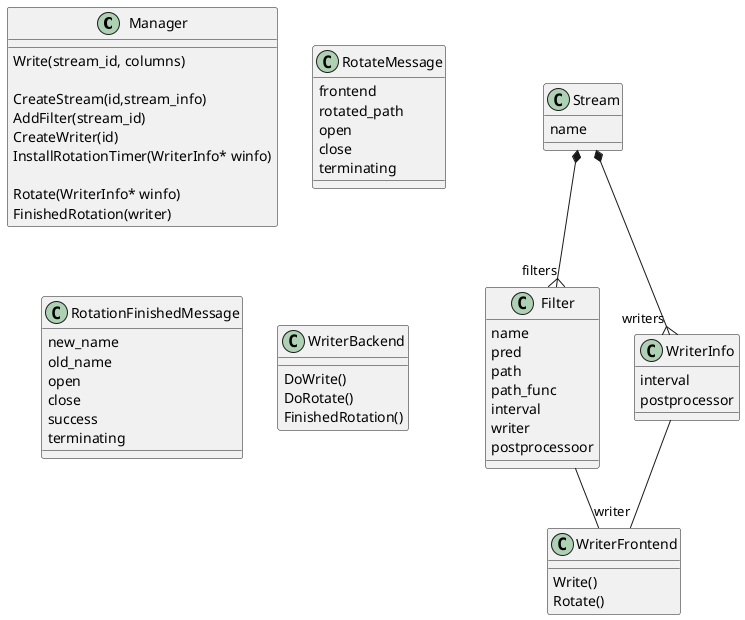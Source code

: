 @startuml logging
class Manager{
    Write(stream_id, columns)

    CreateStream(id,stream_info)
    AddFilter(stream_id)
    CreateWriter(id)
    InstallRotationTimer(WriterInfo* winfo)
    
    Rotate(WriterInfo* winfo)
    FinishedRotation(writer)
}
class Stream{
    name
}
class Filter{
    name
    pred
    path
    path_func
    interval
    writer
    postprocessoor
}

class WriterInfo{
    interval
    postprocessor
    
}
class WriterFrontend{
    Write()
    Rotate()
}
class RotateMessage{
    frontend
    rotated_path
    open
    close
    terminating
}

class RotationFinishedMessage{
    new_name
    old_name
    open
    close
    success
    terminating
}
class WriterBackend{
    DoWrite()
    DoRotate()
    FinishedRotation()


}
WriterInfo -- "writer" WriterFrontend
Stream *--{ "filters" Filter
Stream *--{ "writers" WriterInfo
Filter -- WriterFrontend

@enduml
